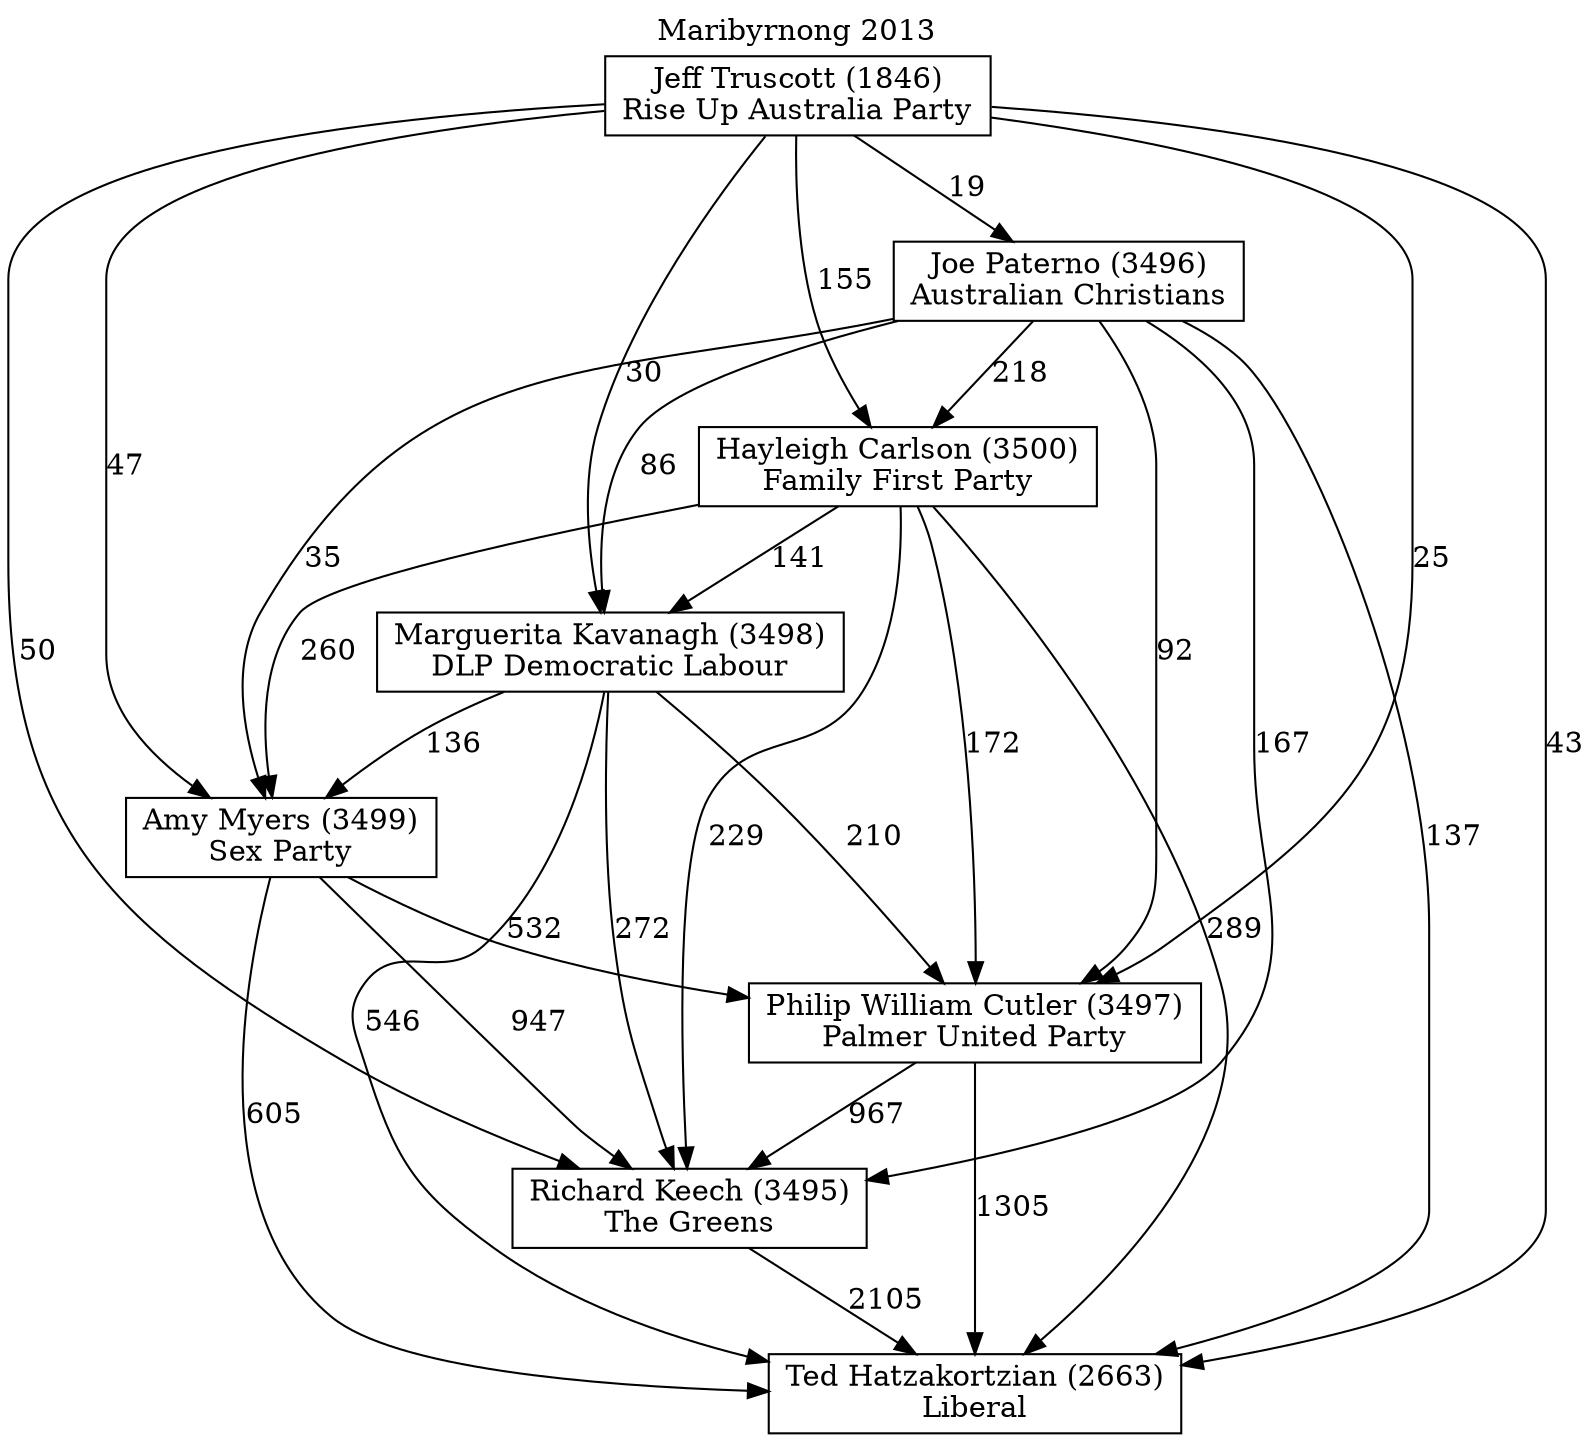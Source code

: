 // House preference flow
digraph "Ted Hatzakortzian (2663)_Maribyrnong_2013" {
	graph [label="Maribyrnong 2013" labelloc=t mclimit=10]
	node [shape=box]
	"Ted Hatzakortzian (2663)" [label="Ted Hatzakortzian (2663)
Liberal"]
	"Richard Keech (3495)" [label="Richard Keech (3495)
The Greens"]
	"Philip William Cutler (3497)" [label="Philip William Cutler (3497)
Palmer United Party"]
	"Amy Myers (3499)" [label="Amy Myers (3499)
Sex Party"]
	"Marguerita Kavanagh (3498)" [label="Marguerita Kavanagh (3498)
DLP Democratic Labour"]
	"Hayleigh Carlson (3500)" [label="Hayleigh Carlson (3500)
Family First Party"]
	"Joe Paterno (3496)" [label="Joe Paterno (3496)
Australian Christians"]
	"Jeff Truscott (1846)" [label="Jeff Truscott (1846)
Rise Up Australia Party"]
	"Richard Keech (3495)" -> "Ted Hatzakortzian (2663)" [label=2105]
	"Philip William Cutler (3497)" -> "Richard Keech (3495)" [label=967]
	"Amy Myers (3499)" -> "Philip William Cutler (3497)" [label=532]
	"Marguerita Kavanagh (3498)" -> "Amy Myers (3499)" [label=136]
	"Hayleigh Carlson (3500)" -> "Marguerita Kavanagh (3498)" [label=141]
	"Joe Paterno (3496)" -> "Hayleigh Carlson (3500)" [label=218]
	"Jeff Truscott (1846)" -> "Joe Paterno (3496)" [label=19]
	"Philip William Cutler (3497)" -> "Ted Hatzakortzian (2663)" [label=1305]
	"Amy Myers (3499)" -> "Ted Hatzakortzian (2663)" [label=605]
	"Marguerita Kavanagh (3498)" -> "Ted Hatzakortzian (2663)" [label=546]
	"Hayleigh Carlson (3500)" -> "Ted Hatzakortzian (2663)" [label=289]
	"Joe Paterno (3496)" -> "Ted Hatzakortzian (2663)" [label=137]
	"Jeff Truscott (1846)" -> "Ted Hatzakortzian (2663)" [label=43]
	"Jeff Truscott (1846)" -> "Hayleigh Carlson (3500)" [label=155]
	"Joe Paterno (3496)" -> "Marguerita Kavanagh (3498)" [label=86]
	"Jeff Truscott (1846)" -> "Marguerita Kavanagh (3498)" [label=30]
	"Hayleigh Carlson (3500)" -> "Amy Myers (3499)" [label=260]
	"Joe Paterno (3496)" -> "Amy Myers (3499)" [label=35]
	"Jeff Truscott (1846)" -> "Amy Myers (3499)" [label=47]
	"Marguerita Kavanagh (3498)" -> "Philip William Cutler (3497)" [label=210]
	"Hayleigh Carlson (3500)" -> "Philip William Cutler (3497)" [label=172]
	"Joe Paterno (3496)" -> "Philip William Cutler (3497)" [label=92]
	"Jeff Truscott (1846)" -> "Philip William Cutler (3497)" [label=25]
	"Amy Myers (3499)" -> "Richard Keech (3495)" [label=947]
	"Marguerita Kavanagh (3498)" -> "Richard Keech (3495)" [label=272]
	"Hayleigh Carlson (3500)" -> "Richard Keech (3495)" [label=229]
	"Joe Paterno (3496)" -> "Richard Keech (3495)" [label=167]
	"Jeff Truscott (1846)" -> "Richard Keech (3495)" [label=50]
}
